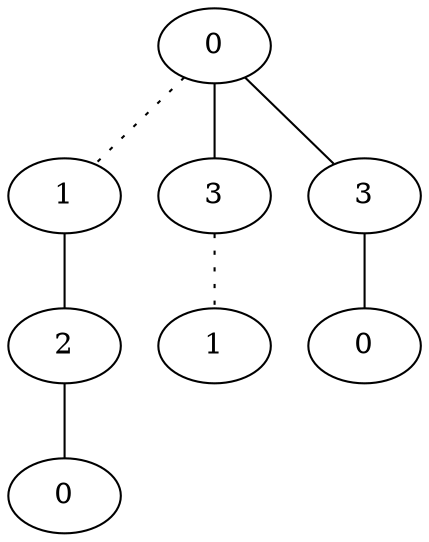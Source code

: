 graph {
a0[label=0];
a1[label=1];
a2[label=2];
a3[label=0];
a4[label=3];
a5[label=1];
a6[label=3];
a7[label=0];
a0 -- a1 [style=dotted];
a0 -- a4;
a0 -- a6;
a1 -- a2;
a2 -- a3;
a4 -- a5 [style=dotted];
a6 -- a7;
}
